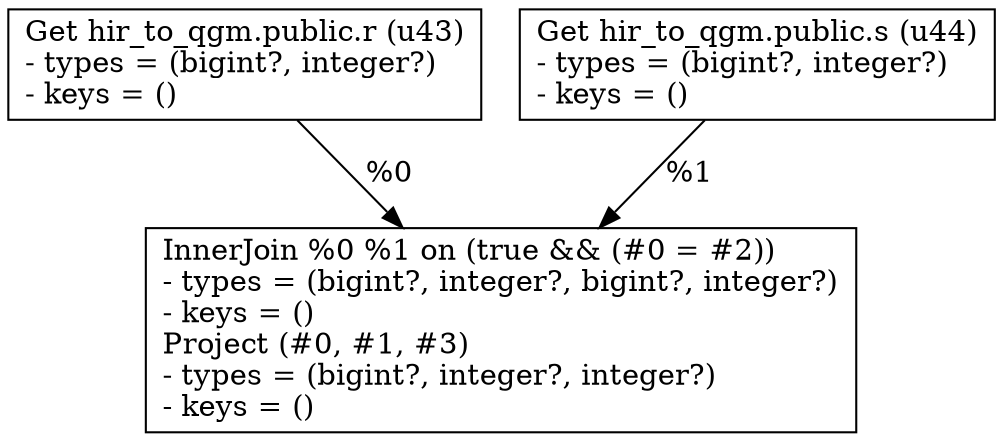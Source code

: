 digraph G {
    node0 [shape = record, label="Get hir_to_qgm.public.r (u43)\l- types = (bigint?, integer?)\l- keys = ()\l"]
    node1 [shape = record, label="Get hir_to_qgm.public.s (u44)\l- types = (bigint?, integer?)\l- keys = ()\l"]
    node2 [shape = record, label="InnerJoin %0 %1 on (true && (#0 = #2))\l- types = (bigint?, integer?, bigint?, integer?)\l- keys = ()\lProject (#0, #1, #3)\l- types = (bigint?, integer?, integer?)\l- keys = ()\l"]
    node0 -> node2 [label = "%0\l"]
    node1 -> node2 [label = "%1\l"]
}
